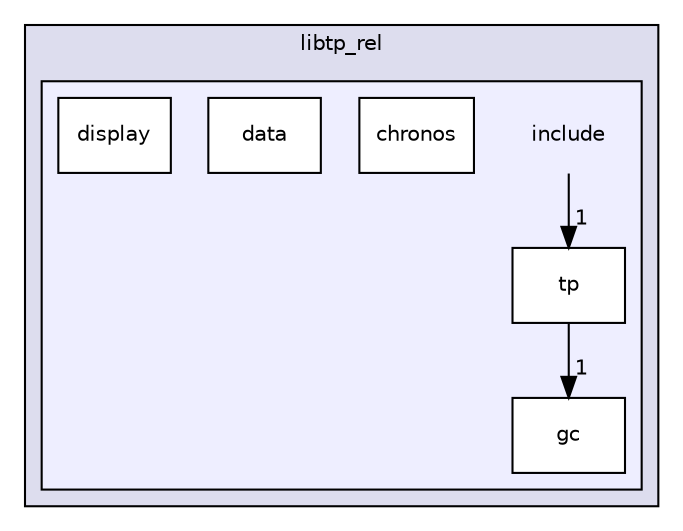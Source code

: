digraph "externals/libtp_rel/include" {
  compound=true
  node [ fontsize="10", fontname="Helvetica"];
  edge [ labelfontsize="10", labelfontname="Helvetica"];
  subgraph clusterdir_e08679e84a9d614a427095282b97aee7 {
    graph [ bgcolor="#ddddee", pencolor="black", label="libtp_rel" fontname="Helvetica", fontsize="10", URL="dir_e08679e84a9d614a427095282b97aee7.html"]
  subgraph clusterdir_5c412ca36d72f0dbd19d87b31debe58c {
    graph [ bgcolor="#eeeeff", pencolor="black", label="" URL="dir_5c412ca36d72f0dbd19d87b31debe58c.html"];
    dir_5c412ca36d72f0dbd19d87b31debe58c [shape=plaintext label="include"];
  dir_accf96cc20e0a4137a718d8bf9bd9f73 [shape=box label="chronos" fillcolor="white" style="filled" URL="dir_accf96cc20e0a4137a718d8bf9bd9f73.html"];
  dir_603505d974f2a5fd630921c5e961dccc [shape=box label="data" fillcolor="white" style="filled" URL="dir_603505d974f2a5fd630921c5e961dccc.html"];
  dir_2501d7c5b3dd4c907662cf5bf6b5a141 [shape=box label="display" fillcolor="white" style="filled" URL="dir_2501d7c5b3dd4c907662cf5bf6b5a141.html"];
  dir_fd104a4fecb6a83634467f8703d11c1d [shape=box label="gc" fillcolor="white" style="filled" URL="dir_fd104a4fecb6a83634467f8703d11c1d.html"];
  dir_0b98e663a7bf456b4e72412297a114e8 [shape=box label="tp" fillcolor="white" style="filled" URL="dir_0b98e663a7bf456b4e72412297a114e8.html"];
  }
  }
  dir_5c412ca36d72f0dbd19d87b31debe58c->dir_0b98e663a7bf456b4e72412297a114e8 [headlabel="1", labeldistance=1.5 headhref="dir_000002_000007.html"];
  dir_0b98e663a7bf456b4e72412297a114e8->dir_fd104a4fecb6a83634467f8703d11c1d [headlabel="1", labeldistance=1.5 headhref="dir_000007_000006.html"];
}

